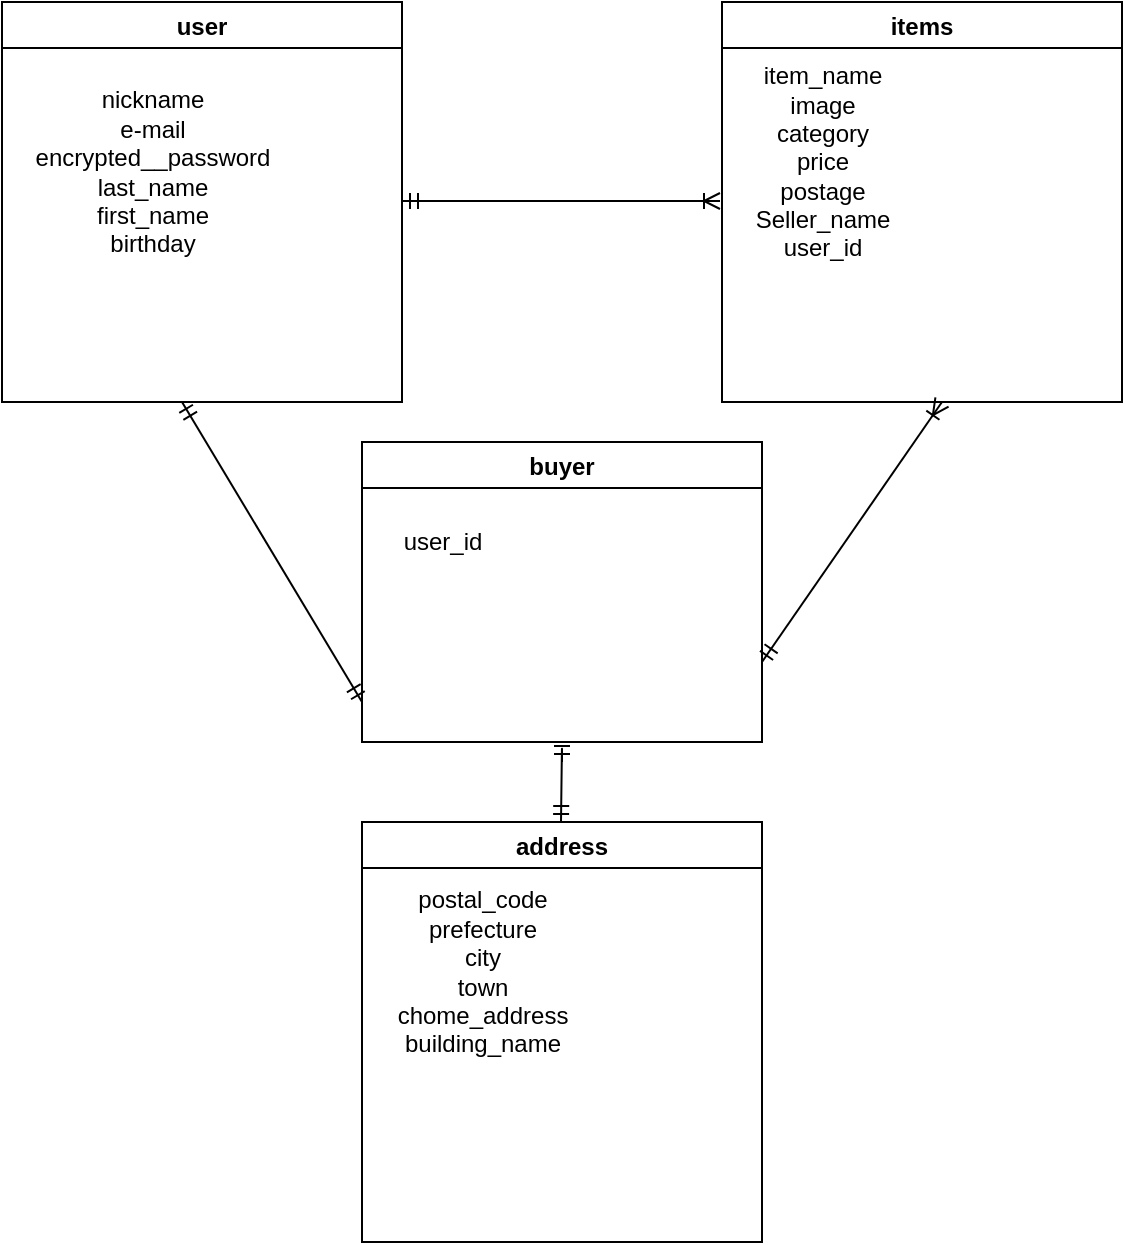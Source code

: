 <mxfile>
    <diagram id="gKINh36_m2NlC0IQyHAX" name="ページ1">
        <mxGraphModel dx="1117" dy="571" grid="1" gridSize="10" guides="1" tooltips="1" connect="1" arrows="1" fold="1" page="1" pageScale="1" pageWidth="827" pageHeight="1169" math="0" shadow="0">
            <root>
                <mxCell id="0"/>
                <mxCell id="1" parent="0"/>
                <mxCell id="3" value="user" style="swimlane;" parent="1" vertex="1">
                    <mxGeometry x="40" y="40" width="200" height="200" as="geometry"/>
                </mxCell>
                <mxCell id="4" value="nickname&lt;br&gt;e-mail&lt;br&gt;encrypted__password&lt;br&gt;last_name&lt;br&gt;first_name&lt;br&gt;birthday" style="text;html=1;resizable=0;autosize=1;align=center;verticalAlign=middle;points=[];fillColor=none;strokeColor=none;rounded=0;" vertex="1" parent="3">
                    <mxGeometry x="10" y="40" width="130" height="90" as="geometry"/>
                </mxCell>
                <mxCell id="5" value="items" style="swimlane;" vertex="1" parent="1">
                    <mxGeometry x="400" y="40" width="200" height="200" as="geometry"/>
                </mxCell>
                <mxCell id="6" value="item_name&lt;br&gt;image&lt;br&gt;category&lt;br&gt;price&lt;br&gt;postage&lt;br&gt;Seller_name&lt;br&gt;user_id" style="text;html=1;resizable=0;autosize=1;align=center;verticalAlign=middle;points=[];fillColor=none;strokeColor=none;rounded=0;" vertex="1" parent="5">
                    <mxGeometry x="10" y="30" width="80" height="100" as="geometry"/>
                </mxCell>
                <mxCell id="7" value="" style="edgeStyle=entityRelationEdgeStyle;fontSize=12;html=1;endArrow=ERoneToMany;startArrow=ERmandOne;" edge="1" parent="1">
                    <mxGeometry width="100" height="100" relative="1" as="geometry">
                        <mxPoint x="240" y="139.5" as="sourcePoint"/>
                        <mxPoint x="399" y="139.5" as="targetPoint"/>
                    </mxGeometry>
                </mxCell>
                <mxCell id="8" value="buyer" style="swimlane;" vertex="1" parent="1">
                    <mxGeometry x="220" y="260" width="200" height="150" as="geometry"/>
                </mxCell>
                <mxCell id="11" value="user_id&lt;br&gt;" style="text;html=1;resizable=0;autosize=1;align=center;verticalAlign=middle;points=[];fillColor=none;strokeColor=none;rounded=0;" vertex="1" parent="8">
                    <mxGeometry x="15" y="40" width="50" height="20" as="geometry"/>
                </mxCell>
                <mxCell id="12" value="" style="fontSize=12;html=1;endArrow=ERoneToMany;startArrow=ERmandOne;" edge="1" parent="1">
                    <mxGeometry width="100" height="100" relative="1" as="geometry">
                        <mxPoint x="420" y="370" as="sourcePoint"/>
                        <mxPoint x="510" y="240" as="targetPoint"/>
                    </mxGeometry>
                </mxCell>
                <mxCell id="18" value="" style="fontSize=12;html=1;endArrow=ERmandOne;startArrow=ERmandOne;" edge="1" parent="1">
                    <mxGeometry width="100" height="100" relative="1" as="geometry">
                        <mxPoint x="220" y="390" as="sourcePoint"/>
                        <mxPoint x="130" y="240" as="targetPoint"/>
                    </mxGeometry>
                </mxCell>
                <mxCell id="19" value="address" style="swimlane;" vertex="1" parent="1">
                    <mxGeometry x="220" y="450" width="200" height="210" as="geometry"/>
                </mxCell>
                <mxCell id="20" value="postal_code&lt;br&gt;prefecture&lt;br&gt;city&lt;br&gt;town&lt;br&gt;chome_address&lt;br&gt;building_name" style="text;html=1;resizable=0;autosize=1;align=center;verticalAlign=middle;points=[];fillColor=none;strokeColor=none;rounded=0;" vertex="1" parent="19">
                    <mxGeometry x="10" y="30" width="100" height="90" as="geometry"/>
                </mxCell>
                <mxCell id="21" value="" style="fontSize=12;html=1;endArrow=ERmandOne;startArrow=ERmandOne;" edge="1" parent="1">
                    <mxGeometry width="100" height="100" relative="1" as="geometry">
                        <mxPoint x="319.5" y="450" as="sourcePoint"/>
                        <mxPoint x="320" y="420" as="targetPoint"/>
                        <Array as="points">
                            <mxPoint x="320" y="410"/>
                        </Array>
                    </mxGeometry>
                </mxCell>
            </root>
        </mxGraphModel>
    </diagram>
</mxfile>
